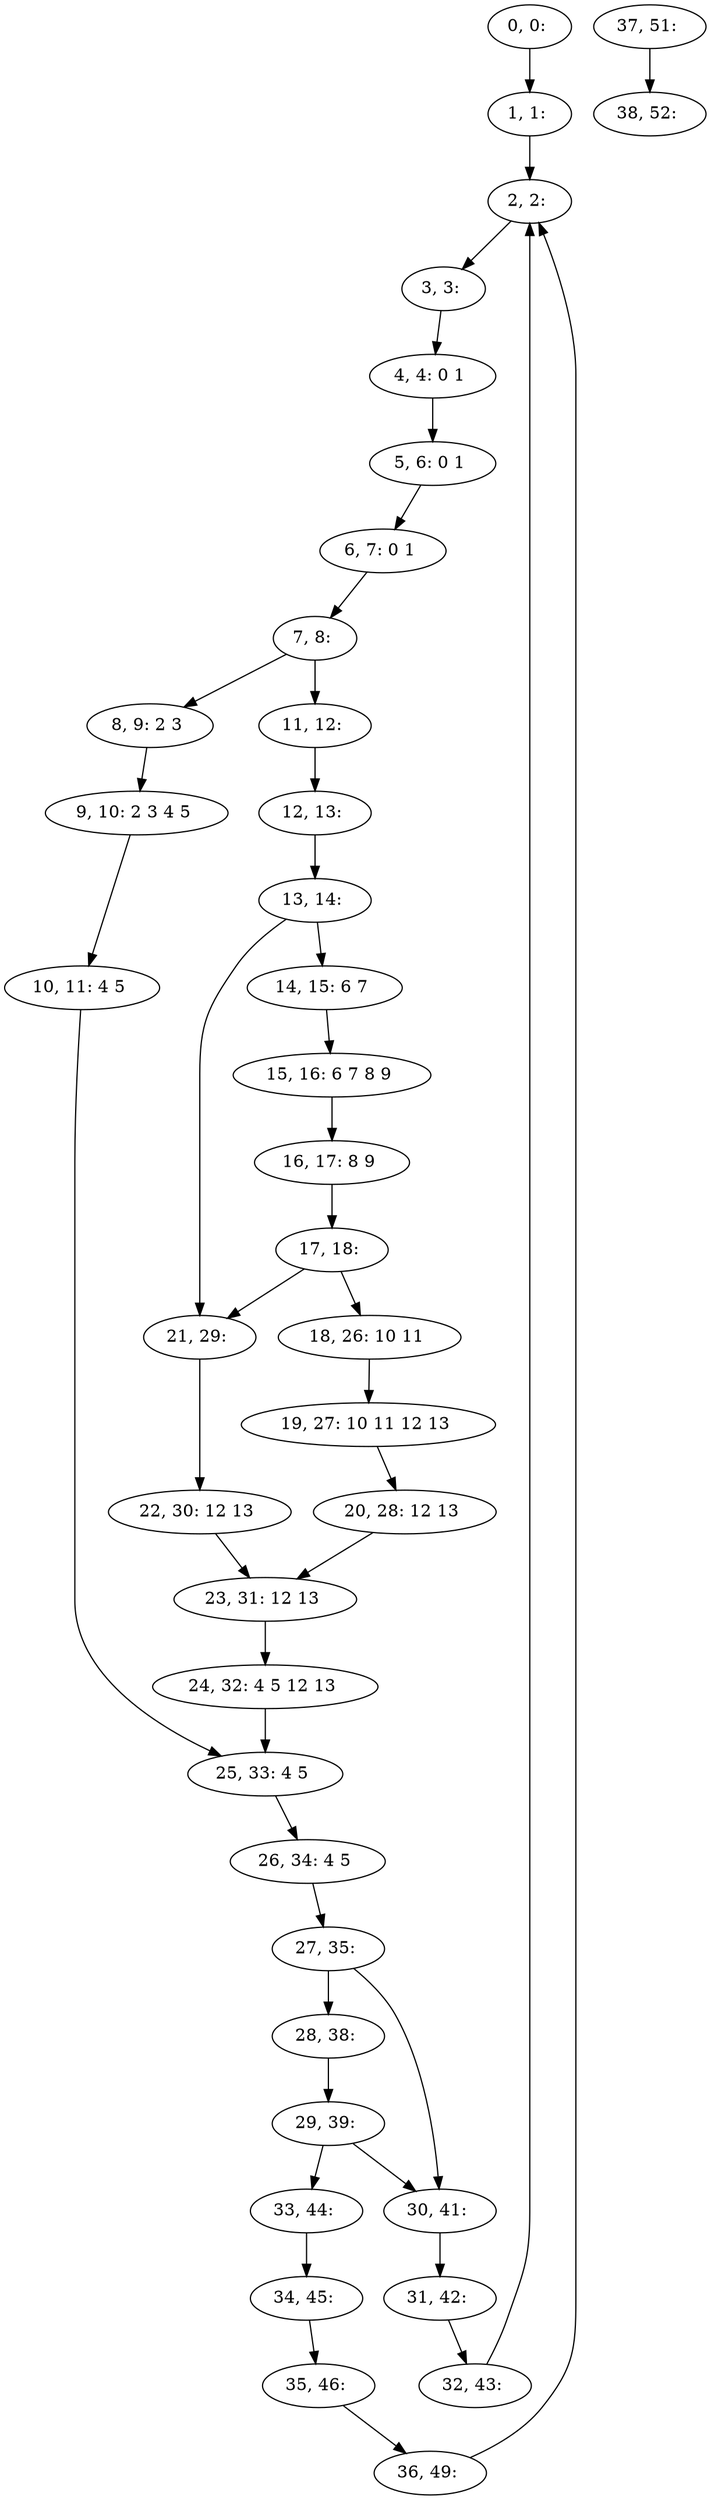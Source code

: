 digraph G {
0[label="0, 0: "];
1[label="1, 1: "];
2[label="2, 2: "];
3[label="3, 3: "];
4[label="4, 4: 0 1 "];
5[label="5, 6: 0 1 "];
6[label="6, 7: 0 1 "];
7[label="7, 8: "];
8[label="8, 9: 2 3 "];
9[label="9, 10: 2 3 4 5 "];
10[label="10, 11: 4 5 "];
11[label="11, 12: "];
12[label="12, 13: "];
13[label="13, 14: "];
14[label="14, 15: 6 7 "];
15[label="15, 16: 6 7 8 9 "];
16[label="16, 17: 8 9 "];
17[label="17, 18: "];
18[label="18, 26: 10 11 "];
19[label="19, 27: 10 11 12 13 "];
20[label="20, 28: 12 13 "];
21[label="21, 29: "];
22[label="22, 30: 12 13 "];
23[label="23, 31: 12 13 "];
24[label="24, 32: 4 5 12 13 "];
25[label="25, 33: 4 5 "];
26[label="26, 34: 4 5 "];
27[label="27, 35: "];
28[label="28, 38: "];
29[label="29, 39: "];
30[label="30, 41: "];
31[label="31, 42: "];
32[label="32, 43: "];
33[label="33, 44: "];
34[label="34, 45: "];
35[label="35, 46: "];
36[label="36, 49: "];
37[label="37, 51: "];
38[label="38, 52: "];
0->1 ;
1->2 ;
2->3 ;
3->4 ;
4->5 ;
5->6 ;
6->7 ;
7->8 ;
7->11 ;
8->9 ;
9->10 ;
10->25 ;
11->12 ;
12->13 ;
13->14 ;
13->21 ;
14->15 ;
15->16 ;
16->17 ;
17->18 ;
17->21 ;
18->19 ;
19->20 ;
20->23 ;
21->22 ;
22->23 ;
23->24 ;
24->25 ;
25->26 ;
26->27 ;
27->28 ;
27->30 ;
28->29 ;
29->30 ;
29->33 ;
30->31 ;
31->32 ;
32->2 ;
33->34 ;
34->35 ;
35->36 ;
36->2 ;
37->38 ;
}
